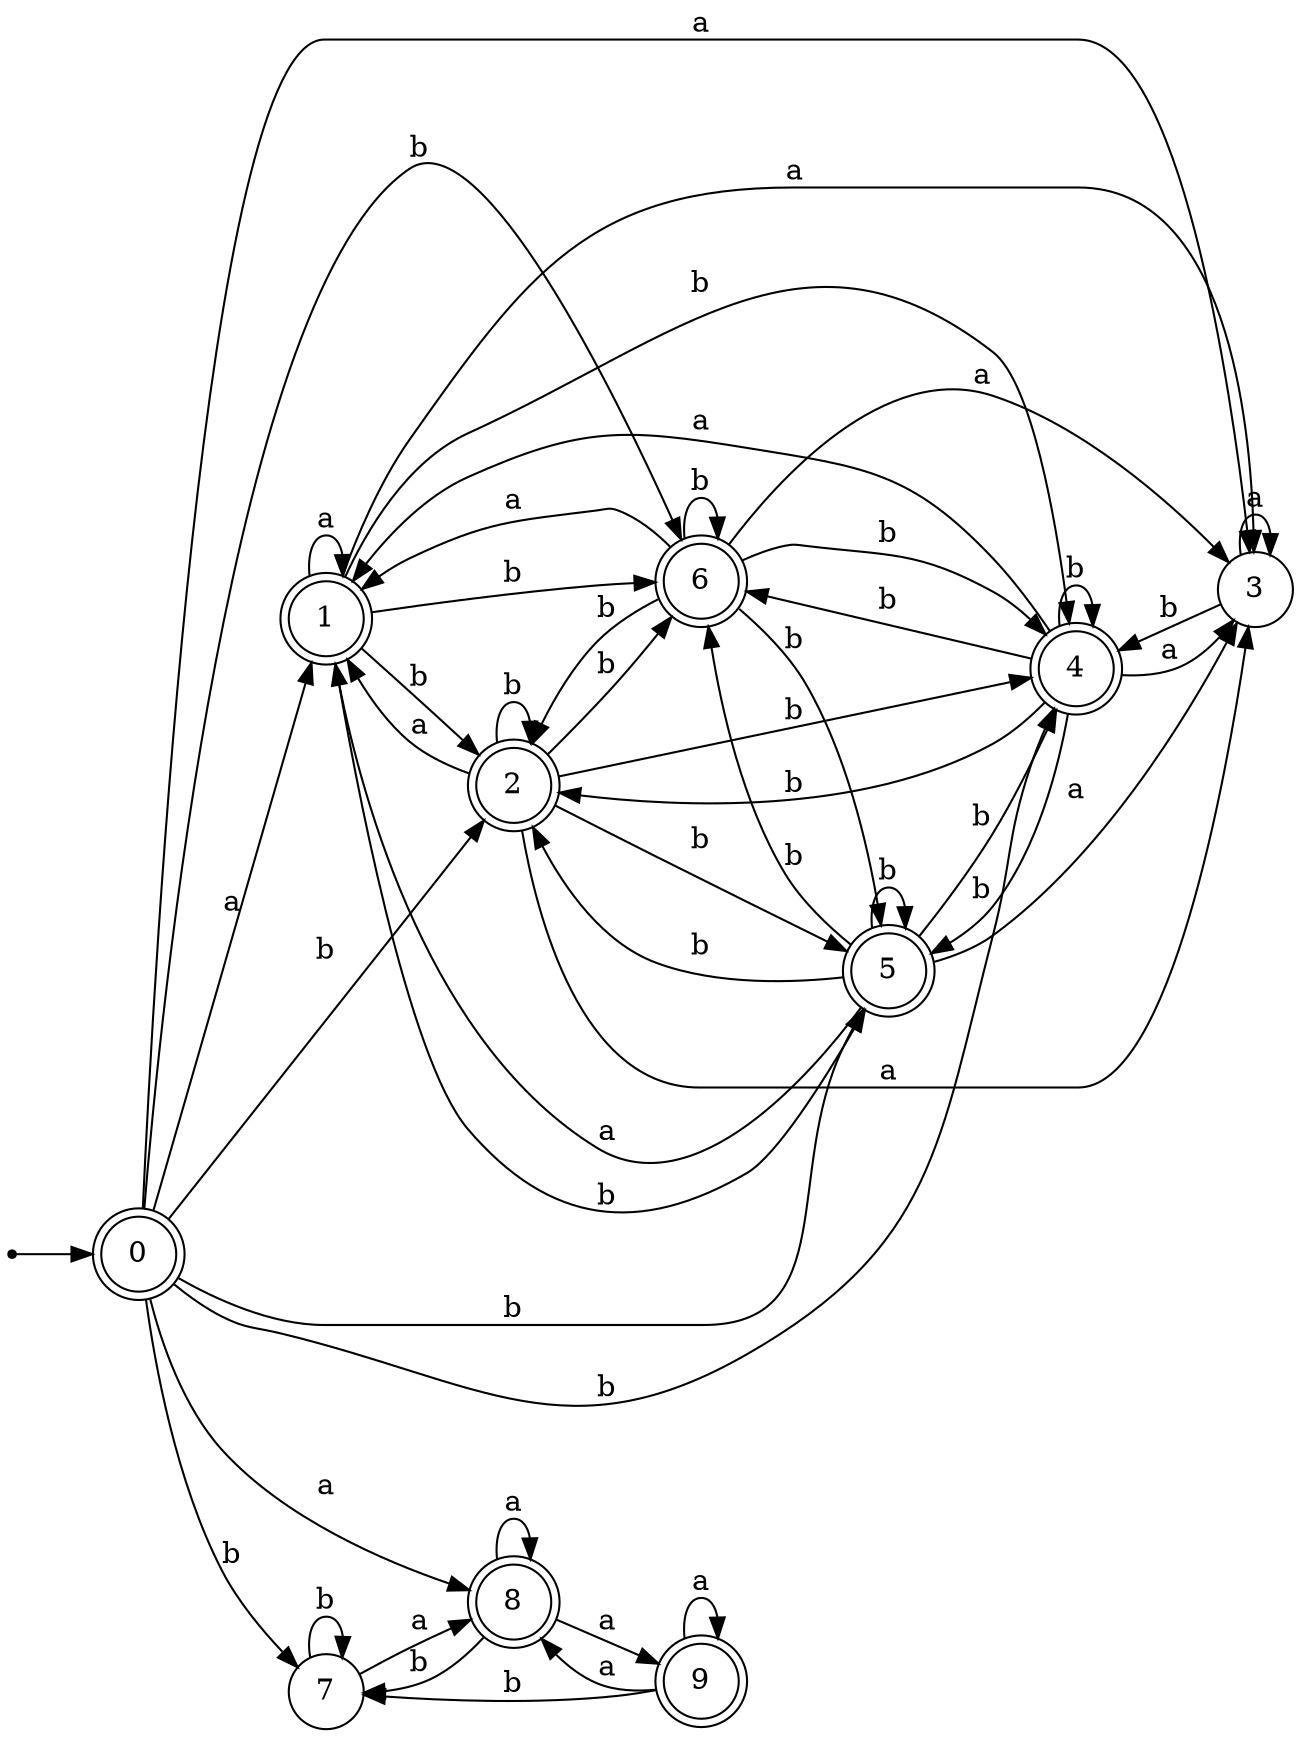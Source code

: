 digraph finite_state_machine {
rankdir=LR;
size="20,20";
node [shape = point]; "dummy0"
node [shape = doublecircle]; "0";"dummy0" -> "0";
node [shape = doublecircle]; "1";node [shape = doublecircle]; "2";node [shape = circle]; "3";
node [shape = doublecircle]; "4";node [shape = doublecircle]; "5";node [shape = doublecircle]; "6";node [shape = circle]; "7";
node [shape = doublecircle]; "8";node [shape = doublecircle]; "9";"0" -> "8" [label = "a"];
 "0" -> "1" [label = "a"];
 "0" -> "3" [label = "a"];
 "0" -> "2" [label = "b"];
 "0" -> "4" [label = "b"];
 "0" -> "5" [label = "b"];
 "0" -> "6" [label = "b"];
 "0" -> "7" [label = "b"];
 "8" -> "8" [label = "a"];
 "8" -> "9" [label = "a"];
 "8" -> "7" [label = "b"];
 "9" -> "8" [label = "a"];
 "9" -> "9" [label = "a"];
 "9" -> "7" [label = "b"];
 "7" -> "7" [label = "b"];
 "7" -> "8" [label = "a"];
 "6" -> "2" [label = "b"];
 "6" -> "4" [label = "b"];
 "6" -> "5" [label = "b"];
 "6" -> "6" [label = "b"];
 "6" -> "1" [label = "a"];
 "6" -> "3" [label = "a"];
 "5" -> "2" [label = "b"];
 "5" -> "4" [label = "b"];
 "5" -> "5" [label = "b"];
 "5" -> "6" [label = "b"];
 "5" -> "1" [label = "a"];
 "5" -> "3" [label = "a"];
 "4" -> "2" [label = "b"];
 "4" -> "4" [label = "b"];
 "4" -> "5" [label = "b"];
 "4" -> "6" [label = "b"];
 "4" -> "1" [label = "a"];
 "4" -> "3" [label = "a"];
 "3" -> "3" [label = "a"];
 "3" -> "4" [label = "b"];
 "2" -> "2" [label = "b"];
 "2" -> "4" [label = "b"];
 "2" -> "5" [label = "b"];
 "2" -> "6" [label = "b"];
 "2" -> "1" [label = "a"];
 "2" -> "3" [label = "a"];
 "1" -> "1" [label = "a"];
 "1" -> "3" [label = "a"];
 "1" -> "2" [label = "b"];
 "1" -> "4" [label = "b"];
 "1" -> "5" [label = "b"];
 "1" -> "6" [label = "b"];
 }
